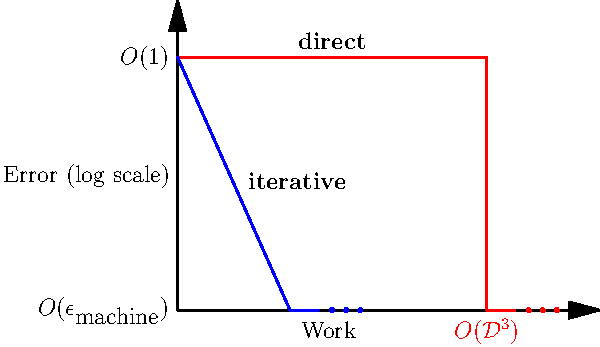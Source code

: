 import graph;

size(300);
real y = 0.9;
real x = 1.5;

pen inv = invisible;
pen red_pen = linewidth(1.0pt) + red;
pen blue_pen = linewidth(1.0pt) + blue;
pen a = linewidth(1.0pt);

labely("$O(1)$",(0,y));
labely("$O(\epsilon_{\textrm{machine}})$",(0,0));

draw((0.0,0.0)--(0.0,y+0.2),inv);
draw((0,y)--(x,y),inv);
draw((0,y)--(x-0.4,y),red_pen);
draw((x-0.4,y)--(x-0.4,0.0),red_pen);
draw((x-0.4,0.0)--(x-0.3,0.0),red_pen);

draw((0,y)--(x-1.1,0.0),blue_pen);
draw((x-1.1,0.0)--(x-1.0,0.0),blue_pen);



xaxis(shift(-30,-2)*Label("Work"),Bottom,a, EndArrow);
yaxis(shift(0,-10)*Label("Error (log scale)"),Left,a,EndArrow);

labelx(Label("\textbf{direct}"), ((x-0.4)/2,y+0.13),align=S);
labelx(Label("\textbf{iterative}"), ((x-0.65)/2,+0.4),align=N);

labelx(Label("$O(\mathcal{D}^3)$"), (x-0.4,0.0),align=S,red);

dot((x-0.25,0.0), linewidth(0.5pt) + red, Fill(red));
dot((x-0.2,0.0), linewidth(0.5pt) + red, Fill(red));
dot((x-0.15,0.0),linewidth(0.5pt) + red, Fill(red));

dot((x-0.95,0.0), linewidth(0.5pt) + blue, Fill(blue));
dot((x-0.9,0.0), linewidth(0.5pt) + blue, Fill(blue));
dot((x-0.85,0.0),linewidth(0.5pt) + blue, Fill(blue));
